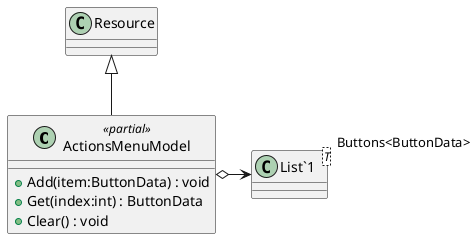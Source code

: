 @startuml
class ActionsMenuModel <<partial>> {
    + Add(item:ButtonData) : void
    + Get(index:int) : ButtonData
    + Clear() : void
}
class "List`1"<T> {
}
Resource <|-- ActionsMenuModel
ActionsMenuModel o-> "Buttons<ButtonData>" "List`1"
@enduml
